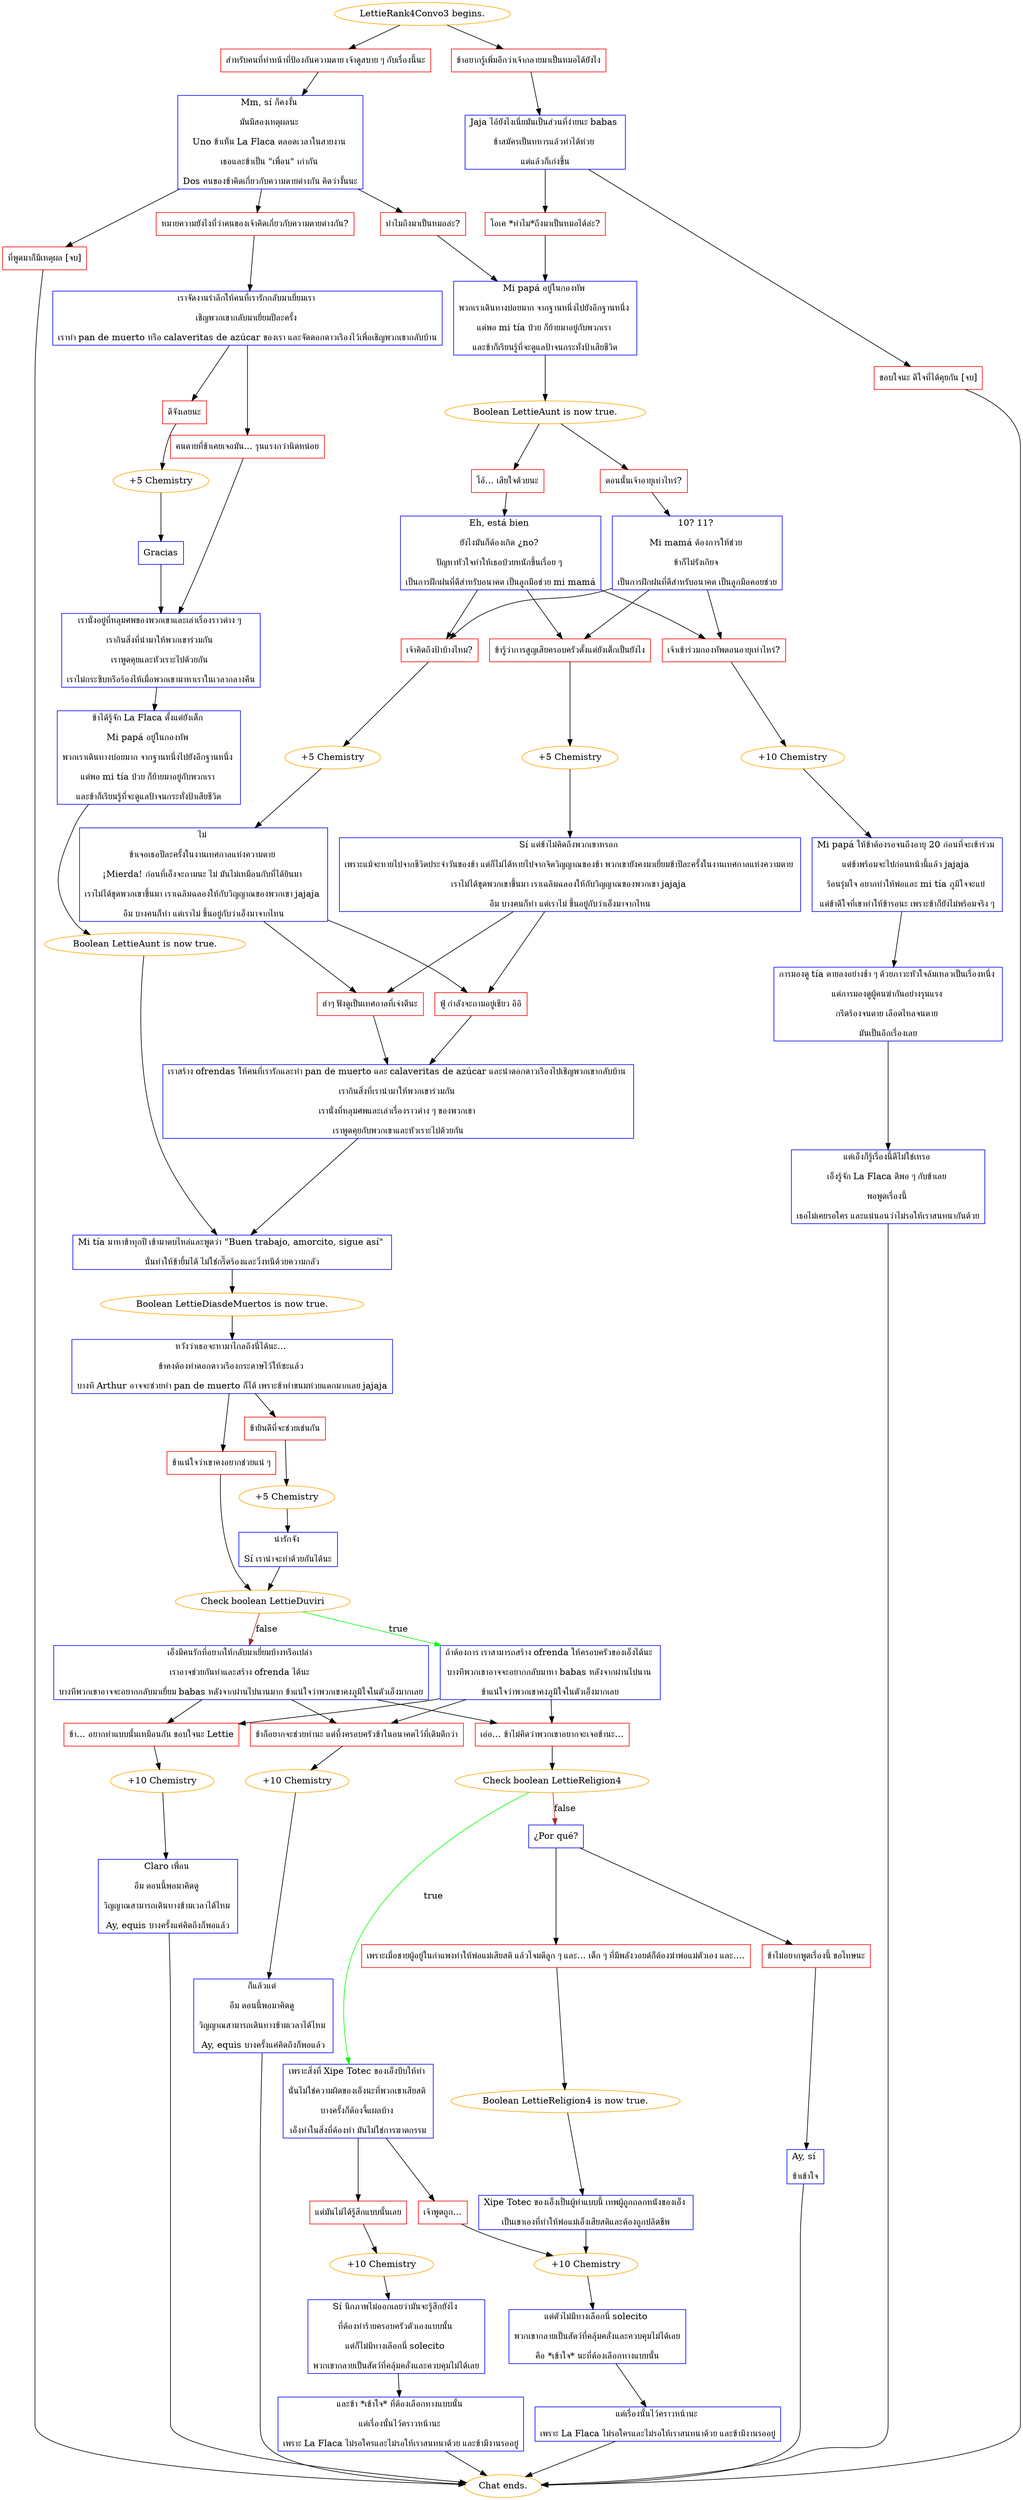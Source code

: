 digraph {
	"LettieRank4Convo3 begins." [color=orange];
		"LettieRank4Convo3 begins." -> j3738260925;
		"LettieRank4Convo3 begins." -> j1962873207;
	j3738260925 [label="สำหรับคนที่ทำหน้าที่ป้องกันความตาย เจ้าดูสบาย ๆ กับเรื่องนี้นะ",shape=box,color=red];
		j3738260925 -> j1243339006;
	j1962873207 [label="ข้าอยากรู้เพิ่มอีกว่าเจ้ากลายมาเป็นหมอได้ยังไง",shape=box,color=red];
		j1962873207 -> j3056889024;
	j1243339006 [label="Mm, sí ก็คงงั้น 
มันมีสองเหตุผลนะ 
Uno ข้าเห็น La Flaca ตลอดเวลาในสายงาน 
เธอและข้าเป็น \"เพื่อน\" เก่ากัน 
Dos คนของข้าคิดเกี่ยวกับความตายต่างกัน คิดว่างั้นนะ",shape=box,color=blue];
		j1243339006 -> j1064287362;
		j1243339006 -> j437898613;
		j1243339006 -> j2283538709;
	j3056889024 [label="Jaja ไอ้ยังไงเนี่ยมันเป็นส่วนที่ง่ายนะ babas 
ข้าสมัครเป็นทหารแล้วทำได้ห่วย 
แต่แล้วก็เก่งขึ้น",shape=box,color=blue];
		j3056889024 -> j3751837098;
		j3056889024 -> j1510161519;
	j1064287362 [label="หมายความยังไงที่ว่าคนของเจ้าคิดเกี่ยวกับความตายต่างกัน?",shape=box,color=red];
		j1064287362 -> j227242112;
	j437898613 [label="ทำไมถึงมาเป็นหมอล่ะ?",shape=box,color=red];
		j437898613 -> j1823608663;
	j2283538709 [label="ที่พูดมาก็มีเหตุผล [จบ]",shape=box,color=red];
		j2283538709 -> "Chat ends.";
	j3751837098 [label="โอเค *ทำไม*ถึงมาเป็นหมอได้ล่ะ?",shape=box,color=red];
		j3751837098 -> j1823608663;
	j1510161519 [label="ขอบใจนะ ดีใจที่ได้คุยกัน [จบ]",shape=box,color=red];
		j1510161519 -> "Chat ends.";
	j227242112 [label="เราจัดงานรำลึกให้คนที่เรารักกลับมาเยี่ยมเรา 
เชิญพวกเขากลับมาเยี่ยมปีละครั้ง 
เราทำ pan de muerto หรือ calaveritas de azúcar ของเรา และจัดดอกดาวเรืองไว้เพื่อเชิญพวกเขากลับบ้าน",shape=box,color=blue];
		j227242112 -> j1006101433;
		j227242112 -> j665726755;
	j1823608663 [label="Mi papá อยู่ในกองทัพ 
พวกเราเดินทางบ่อยมาก จากฐานหนึ่งไปยังอีกฐานหนึ่ง 
แต่พอ mi tía ป่วย ก็ย้ายมาอยู่กับพวกเรา 
และข้าก็เรียนรู้ที่จะดูแลป้าจนกระทั่งป้าเสียชีวิต",shape=box,color=blue];
		j1823608663 -> j2985861959;
	"Chat ends." [color=orange];
	j1006101433 [label="คนตายที่ข้าเคยเจอมัน... รุนแรงกว่านิดหน่อย",shape=box,color=red];
		j1006101433 -> j4270665855;
	j665726755 [label="ดีจังเลยนะ",shape=box,color=red];
		j665726755 -> j959003242;
	j2985861959 [label="Boolean LettieAunt is now true.",color=orange];
		j2985861959 -> j263404914;
		j2985861959 -> j1105017050;
	j4270665855 [label="เรานั่งอยู่ที่หลุมศพของพวกเขาและเล่าเรื่องราวต่าง ๆ 
เรากินสิ่งที่นำมาให้พวกเขาร่วมกัน 
เราพูดคุยและหัวเราะไปด้วยกัน 
เราไม่กระซิบหรือร้องไห้เมื่อพวกเขามาหาเราในเวลากลางคืน",shape=box,color=blue];
		j4270665855 -> j3454924563;
	j959003242 [label="+5 Chemistry",color=orange];
		j959003242 -> j3265261132;
	j263404914 [label="โอ้... เสียใจด้วยนะ",shape=box,color=red];
		j263404914 -> j1532849773;
	j1105017050 [label="ตอนนั้นเจ้าอายุเท่าไหร่?",shape=box,color=red];
		j1105017050 -> j3596031452;
	j3454924563 [label="ข้าได้รู้จัก La Flaca ตั้งแต่ยังเด็ก 
Mi papá อยู่ในกองทัพ 
พวกเราเดินทางบ่อยมาก จากฐานหนึ่งไปยังอีกฐานหนึ่ง 
แต่พอ mi tía ป่วย ก็ย้ายมาอยู่กับพวกเรา 
และข้าก็เรียนรู้ที่จะดูแลป้าจนกระทั่งป้าเสียชีวิต",shape=box,color=blue];
		j3454924563 -> j2194973308;
	j3265261132 [label="Gracias",shape=box,color=blue];
		j3265261132 -> j4270665855;
	j1532849773 [label="Eh, está bien 
ยังไงมันก็ต้องเกิด ¿no? 
ปัญหาหัวใจทำให้เธอป่วยหนักขึ้นเรื่อย ๆ 
เป็นการฝึกฝนที่ดีสำหรับอนาคต เป็นลูกมือช่วย mi mamá",shape=box,color=blue];
		j1532849773 -> j1926844990;
		j1532849773 -> j4269265072;
		j1532849773 -> j3271499584;
	j3596031452 [label="10? 11? 
Mi mamá ต้องการให้ช่วย 
ข้าก็ไม่รังเกียจ 
เป็นการฝึกฝนที่ดีสำหรับอนาคต เป็นลูกมือคอยช่วย",shape=box,color=blue];
		j3596031452 -> j1926844990;
		j3596031452 -> j4269265072;
		j3596031452 -> j3271499584;
	j2194973308 [label="Boolean LettieAunt is now true.",color=orange];
		j2194973308 -> j1010891399;
	j1926844990 [label="เจ้าคิดถึงป้าบ้างไหม?",shape=box,color=red];
		j1926844990 -> j940013021;
	j4269265072 [label="ข้ารู้ว่าการสูญเสียครอบครัวตั้งแต่ยังเด็กเป็นยังไง",shape=box,color=red];
		j4269265072 -> j3743767712;
	j3271499584 [label="เจ้าเข้าร่วมกองทัพตอนอายุเท่าไหร่?",shape=box,color=red];
		j3271499584 -> j331727596;
	j1010891399 [label="Mi tía มาหาข้าทุกปี เข้ามาตบไหล่และพูดว่า \"Buen trabajo, amorcito, sigue así\" 
นั่นทำให้ข้ายิ้มได้ ไม่ใช่กรี๊ดร้องและวิ่งหนีด้วยความกลัว",shape=box,color=blue];
		j1010891399 -> j3664852971;
	j940013021 [label="+5 Chemistry",color=orange];
		j940013021 -> j2457598729;
	j3743767712 [label="+5 Chemistry",color=orange];
		j3743767712 -> j3487889875;
	j331727596 [label="+10 Chemistry",color=orange];
		j331727596 -> j4159552025;
	j3664852971 [label="Boolean LettieDiasdeMuertos is now true.",color=orange];
		j3664852971 -> j834607990;
	j2457598729 [label="ไม่ 
ข้าเจอเธอปีละครั้งในงานเทศกาลแห่งความตาย 
¡Mierda! ก่อนที่เอ็งจะถามนะ ไม่ มันไม่เหมือนกับที่ได้ยินมา 
เราไม่ได้ขุดพวกเขาขึ้นมา เราเฉลิมฉลองให้กับวิญญาณของพวกเขา jajaja 
อืม บางคนก็ทำ แต่เราไม่ ขึ้นอยู่กับว่าเอ็งมาจากไหน",shape=box,color=blue];
		j2457598729 -> j1094153647;
		j2457598729 -> j981514341;
	j3487889875 [label="Sí แต่ข้าไม่คิดถึงพวกเขาหรอก 
เพราะแม้จะหายไปจากชีวิตประจำวันของข้า แต่ก็ไม่ได้หายไปจากจิตวิญญาณของข้า พวกเขายังคงมาเยี่ยมข้าปีละครั้งในงานเทศกาลแห่งความตาย 
เราไม่ได้ขุดพวกเขาขึ้นมา เราเฉลิมฉลองให้กับวิญญาณของพวกเขา jajaja 
อืม บางคนก็ทำ แต่เราไม่ ขึ้นอยู่กับว่าเอ็งมาจากไหน",shape=box,color=blue];
		j3487889875 -> j1094153647;
		j3487889875 -> j981514341;
	j4159552025 [label="Mi papá ให้ข้าต้องรอจนถึงอายุ 20 ก่อนที่จะเข้าร่วม 
แต่ข้าพร้อมจะไปก่อนหน้านี้แล้ว jajaja 
ร้อนรุ่มใจ อยากทำให้พ่อและ mi tía ภูมิใจจะแย่ 
แต่ข้าดีใจที่เขาทำให้ข้ารอนะ เพราะข้าก็ยังไม่พร้อมจริง ๆ",shape=box,color=blue];
		j4159552025 -> j2284255447;
	j834607990 [label="หวังว่าเธอจะหามาไกลถึงนี่ได้นะ... 
ข้าคงต้องทำดอกดาวเรืองกระดาษไว้ให้ซะแล้ว 
บางที Arthur อาจจะช่วยทำ pan de muerto ก็ได้ เพราะข้าทำขนมห่วยแตกมากเลย jajaja",shape=box,color=blue];
		j834607990 -> j2993323252;
		j834607990 -> j338779252;
	j1094153647 [label="ฟู่ กำลังจะถามอยู่เชียว อิอิ",shape=box,color=red];
		j1094153647 -> j4230669864;
	j981514341 [label="ฮ่าๆ ฟังดูเป็นเทศกาลที่เจ๋งดีนะ",shape=box,color=red];
		j981514341 -> j4230669864;
	j2284255447 [label="การมองดู tía ตายลงอย่างช้า ๆ ด้วยภาวะหัวใจล้มเหลวเป็นเรื่องหนึ่ง 
แต่การมองดูผู้คนฆ่ากันอย่างรุนแรง 
กรีดร้องจนตาย เลือดไหลจนตาย 
มันเป็นอีกเรื่องเลย",shape=box,color=blue];
		j2284255447 -> j2990222656;
	j2993323252 [label="ข้าแน่ใจว่าเขาคงอยากช่วยแน่ ๆ",shape=box,color=red];
		j2993323252 -> j3018346605;
	j338779252 [label="ข้ายินดีที่จะช่วยเช่นกัน",shape=box,color=red];
		j338779252 -> j113069307;
	j4230669864 [label="เราสร้าง ofrendas ให้คนที่เรารักและทำ pan de muerto และ calaveritas de azúcar และนำดอกดาวเรืองไปเชิญพวกเขากลับบ้าน 
เรากินสิ่งที่เรานำมาให้พวกเขาร่วมกัน 
เรานั่งที่หลุมศพและเล่าเรื่องราวต่าง ๆ ของพวกเขา 
เราพูดคุยกับพวกเขาและหัวเราะไปด้วยกัน",shape=box,color=blue];
		j4230669864 -> j1010891399;
	j2990222656 [label="แต่เอ็งก็รู้เรื่องนี้ดีไม่ใช่เหรอ 
เอ็งรู้จัก La Flaca ดีพอ ๆ กับข้าเลย 
พอพูดเรื่องนี้ 
เธอไม่เคยรอใคร และแน่นอนว่าไม่รอให้เราสนทนากันด้วย",shape=box,color=blue];
		j2990222656 -> "Chat ends.";
	j3018346605 [label="Check boolean LettieDuviri",color=orange];
		j3018346605 -> j2804987364 [label=true,color=green];
		j3018346605 -> j2737248486 [label=false,color=brown];
	j113069307 [label="+5 Chemistry",color=orange];
		j113069307 -> j2749963324;
	j2804987364 [label="ถ้าต้องการ เราสามารถสร้าง ofrenda ให้ครอบครัวของเอ็งได้นะ 
บางทีพวกเขาอาจจะอยากกลับมาหา babas หลังจากผ่านไปนาน 
ข้าแน่ใจว่าพวกเขาคงภูมิใจในตัวเอ็งมากเลย",shape=box,color=blue];
		j2804987364 -> j1345429285;
		j2804987364 -> j2244561636;
		j2804987364 -> j3016246050;
	j2737248486 [label="เอ็งมีคนรักที่อยากให้กลับมาเยี่ยมบ้างหรือเปล่า 
เราอาจช่วยกันทำและสร้าง ofrenda ได้นะ 
บางทีพวกเขาอาจจะอยากกลับมาเยี่ยม babas หลังจากผ่านไปนานมาก ข้าแน่ใจว่าพวกเขาคงภูมิใจในตัวเอ็งมากเลย",shape=box,color=blue];
		j2737248486 -> j1345429285;
		j2737248486 -> j2244561636;
		j2737248486 -> j3016246050;
	j2749963324 [label="น่ารักจัง 
Sí เราน่าจะทำด้วยกันได้นะ",shape=box,color=blue];
		j2749963324 -> j3018346605;
	j1345429285 [label="ข้า... อยากทำแบบนั้นเหมือนกัน ขอบใจนะ Lettie",shape=box,color=red];
		j1345429285 -> j613081237;
	j2244561636 [label="ข้าก็อยากจะช่วยทำนะ แต่ทิ้งครอบครัวข้าในอนาคตไว้ที่เดิมดีกว่า",shape=box,color=red];
		j2244561636 -> j2231534973;
	j3016246050 [label="เอ่อ... ข้าไม่คิดว่าพวกเขาอยากจะเจอข้านะ...",shape=box,color=red];
		j3016246050 -> j4115334670;
	j613081237 [label="+10 Chemistry",color=orange];
		j613081237 -> j3755507936;
	j2231534973 [label="+10 Chemistry",color=orange];
		j2231534973 -> j2797037280;
	j4115334670 [label="Check boolean LettieReligion4",color=orange];
		j4115334670 -> j2493988946 [label=true,color=green];
		j4115334670 -> j2194251521 [label=false,color=brown];
	j3755507936 [label="Claro เพื่อน 
อืม ตอนนี้พอมาคิดดู 
วิญญาณสามารถเดินทางข้ามเวลาได้ไหม 
Ay, equis บางครั้งแค่คิดถึงก็พอแล้ว",shape=box,color=blue];
		j3755507936 -> "Chat ends.";
	j2797037280 [label="ก็แล้วแต่ 
อืม ตอนนี้พอมาคิดดู 
วิญญาณสามารถเดินทางข้ามเวลาได้ไหม 
Ay, equis บางครั้งแค่คิดถึงก็พอแล้ว",shape=box,color=blue];
		j2797037280 -> "Chat ends.";
	j2493988946 [label="เพราะสิ่งที่ Xipe Totec ของเอ็งบีบให้ทำ 
นั่นไม่ใช่ความผิดของเอ็งนะที่พวกเขาเสียสติ 
บางครั้งก็ต้องจี้แผลบ้าง 
เอ็งทำในสิ่งที่ต้องทำ มันไม่ใช่การฆาตกรรม",shape=box,color=blue];
		j2493988946 -> j231950100;
		j2493988946 -> j4207549779;
	j2194251521 [label="¿Por qué?",shape=box,color=blue];
		j2194251521 -> j707951971;
		j2194251521 -> j3891535162;
	j231950100 [label="แต่มันไม่ได้รู้สึกแบบนั้นเลย",shape=box,color=red];
		j231950100 -> j338675310;
	j4207549779 [label="เจ้าพูดถูก...",shape=box,color=red];
		j4207549779 -> j3110192425;
	j707951971 [label="เพราะเมื่อชายผู้อยู่ในกำแพงทำให้พ่อแม่เสียสติ แล้วโจมตีลูก ๆ และ... เด็ก ๆ ที่มีพลังวอยด์ก็ต้องฆ่าพ่อแม่ตัวเอง และ....",shape=box,color=red];
		j707951971 -> j3356030473;
	j3891535162 [label="ข้าไม่อยากพูดเรื่องนี้ ขอโทษนะ",shape=box,color=red];
		j3891535162 -> j948415178;
	j338675310 [label="+10 Chemistry",color=orange];
		j338675310 -> j122431984;
	j3110192425 [label="+10 Chemistry",color=orange];
		j3110192425 -> j1899103003;
	j3356030473 [label="Boolean LettieReligion4 is now true.",color=orange];
		j3356030473 -> j107632824;
	j948415178 [label="Ay, sí 
ข้าเข้าใจ",shape=box,color=blue];
		j948415178 -> "Chat ends.";
	j122431984 [label="Sí นึกภาพไม่ออกเลยว่ามันจะรู้สึกยังไง 
ที่ต้องทำร้ายครอบครัวตัวเองแบบนั้น 
แต่ก็ไม่มีทางเลือกนี่ solecito 
พวกเขากลายเป็นสัตว์ที่คลุ้มคลั่งและควบคุมไม่ได้เลย",shape=box,color=blue];
		j122431984 -> j304800692;
	j1899103003 [label="แต่ตัวไม่มีทางเลือกนี่ solecito 
พวกเขากลายเป็นสัตว์ที่คลุ้มคลั่งและควบคุมไม่ได้เลย
คือ *เข้าใจ* นะที่ต้องเลือกทางแบบนั้น",shape=box,color=blue];
		j1899103003 -> j3254064142;
	j107632824 [label="Xipe Totec ของเอ็งเป็นผู้ทำแบบนี้ เทพผู้ถูกถลกหนังของเอ็ง 
เป็นเขาเองที่ทำให้พ่อแม่เอ็งเสียสติและต้องถูกปลิดชีพ",shape=box,color=blue];
		j107632824 -> j3110192425;
	j304800692 [label="และข้า *เข้าใจ* ที่ต้องเลือกทางแบบนั้น 
แต่เรื่องนั้นไว้คราวหน้านะ 
เพราะ La Flaca ไม่รอใครและไม่รอให้เราสนทนาด้วย และข้ามีงานรออยู่",shape=box,color=blue];
		j304800692 -> "Chat ends.";
	j3254064142 [label="แต่เรื่องนั้นไว้คราวหน้านะ 
เพราะ La Flaca ไม่รอใครและไม่รอให้เราสนทนาด้วย และข้ามีงานรออยู่",shape=box,color=blue];
		j3254064142 -> "Chat ends.";
}